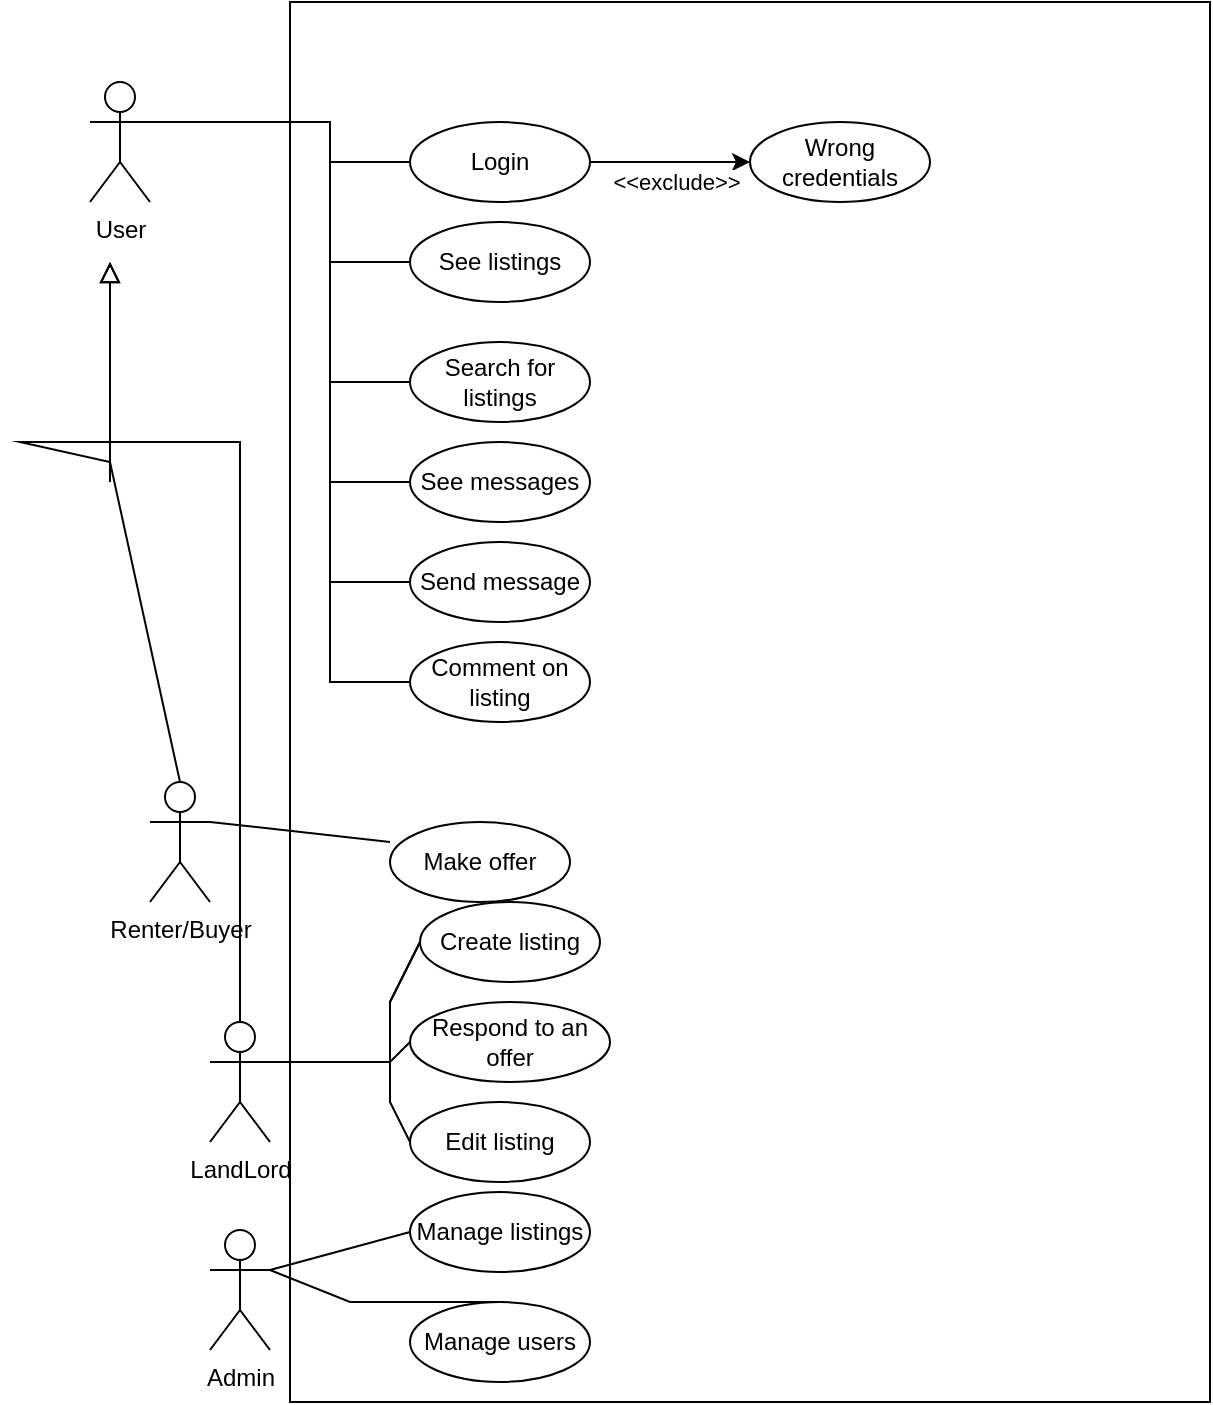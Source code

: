 <mxfile version="26.0.14">
  <diagram name="1 oldal" id="ZJNlt0p2cuj-EyZ9qJeg">
    <mxGraphModel dx="1226" dy="1861" grid="1" gridSize="10" guides="1" tooltips="1" connect="1" arrows="1" fold="1" page="1" pageScale="1" pageWidth="827" pageHeight="1169" math="0" shadow="0">
      <root>
        <mxCell id="0" />
        <mxCell id="1" parent="0" />
        <mxCell id="0xlQwM45gvaiOn_g7P1d-1" value="User" style="shape=umlActor;verticalLabelPosition=bottom;verticalAlign=top;html=1;outlineConnect=0;" vertex="1" parent="1">
          <mxGeometry x="70" y="-10" width="30" height="60" as="geometry" />
        </mxCell>
        <mxCell id="0xlQwM45gvaiOn_g7P1d-10" value="" style="endArrow=block;html=1;rounded=0;align=center;verticalAlign=bottom;endFill=0;labelBackgroundColor=none;endSize=8;exitX=0.5;exitY=0;exitDx=0;exitDy=0;exitPerimeter=0;" edge="1" parent="1" source="0xlQwM45gvaiOn_g7P1d-48">
          <mxGeometry relative="1" as="geometry">
            <mxPoint x="30" y="180" as="sourcePoint" />
            <mxPoint x="80" y="80" as="targetPoint" />
            <Array as="points">
              <mxPoint x="80" y="180" />
              <mxPoint x="35" y="170" />
              <mxPoint x="80" y="170" />
            </Array>
          </mxGeometry>
        </mxCell>
        <mxCell id="0xlQwM45gvaiOn_g7P1d-13" value="Admin" style="shape=umlActor;verticalLabelPosition=bottom;verticalAlign=top;html=1;outlineConnect=0;" vertex="1" parent="1">
          <mxGeometry x="130" y="564" width="30" height="60" as="geometry" />
        </mxCell>
        <mxCell id="0xlQwM45gvaiOn_g7P1d-17" value="LandLord" style="shape=umlActor;verticalLabelPosition=bottom;verticalAlign=top;html=1;outlineConnect=0;" vertex="1" parent="1">
          <mxGeometry x="130" y="460" width="30" height="60" as="geometry" />
        </mxCell>
        <mxCell id="0xlQwM45gvaiOn_g7P1d-26" value="&lt;div&gt;&lt;br&gt;&lt;/div&gt;&lt;div&gt;&lt;br&gt;&lt;/div&gt;" style="endArrow=none;html=1;rounded=0;align=center;verticalAlign=top;endFill=0;labelBackgroundColor=none;entryX=0.5;entryY=0;entryDx=0;entryDy=0;entryPerimeter=0;" edge="1" parent="1" target="0xlQwM45gvaiOn_g7P1d-17">
          <mxGeometry relative="1" as="geometry">
            <mxPoint x="80" y="170" as="sourcePoint" />
            <mxPoint x="270" y="170" as="targetPoint" />
            <Array as="points">
              <mxPoint x="145" y="170" />
            </Array>
          </mxGeometry>
        </mxCell>
        <mxCell id="0xlQwM45gvaiOn_g7P1d-33" value="" style="rounded=0;whiteSpace=wrap;html=1;direction=south;" vertex="1" parent="1">
          <mxGeometry x="170" y="-50" width="460" height="700" as="geometry" />
        </mxCell>
        <mxCell id="0xlQwM45gvaiOn_g7P1d-34" value="Login" style="ellipse;whiteSpace=wrap;html=1;" vertex="1" parent="1">
          <mxGeometry x="230" y="10" width="90" height="40" as="geometry" />
        </mxCell>
        <mxCell id="0xlQwM45gvaiOn_g7P1d-37" value="See listings" style="ellipse;whiteSpace=wrap;html=1;" vertex="1" parent="1">
          <mxGeometry x="230" y="60" width="90" height="40" as="geometry" />
        </mxCell>
        <mxCell id="0xlQwM45gvaiOn_g7P1d-39" value="Search for listings" style="ellipse;whiteSpace=wrap;html=1;" vertex="1" parent="1">
          <mxGeometry x="230" y="120" width="90" height="40" as="geometry" />
        </mxCell>
        <mxCell id="0xlQwM45gvaiOn_g7P1d-43" value="" style="endArrow=block;html=1;rounded=0;align=center;verticalAlign=bottom;endFill=0;labelBackgroundColor=none;endSize=8;" edge="1" parent="1">
          <mxGeometry relative="1" as="geometry">
            <mxPoint x="80" y="190" as="sourcePoint" />
            <mxPoint x="80" y="80" as="targetPoint" />
            <Array as="points" />
          </mxGeometry>
        </mxCell>
        <mxCell id="0xlQwM45gvaiOn_g7P1d-48" value="Renter/Buyer" style="shape=umlActor;verticalLabelPosition=bottom;verticalAlign=top;html=1;outlineConnect=0;" vertex="1" parent="1">
          <mxGeometry x="100" y="340" width="30" height="60" as="geometry" />
        </mxCell>
        <mxCell id="0xlQwM45gvaiOn_g7P1d-51" value="" style="endArrow=none;html=1;rounded=0;exitX=1;exitY=0.333;exitDx=0;exitDy=0;exitPerimeter=0;entryX=0;entryY=0.5;entryDx=0;entryDy=0;" edge="1" parent="1" source="0xlQwM45gvaiOn_g7P1d-1" target="0xlQwM45gvaiOn_g7P1d-34">
          <mxGeometry width="50" height="50" relative="1" as="geometry">
            <mxPoint x="220" y="70" as="sourcePoint" />
            <mxPoint x="270" y="20" as="targetPoint" />
            <Array as="points">
              <mxPoint x="130" y="10" />
              <mxPoint x="190" y="10" />
              <mxPoint x="190" y="30" />
            </Array>
          </mxGeometry>
        </mxCell>
        <mxCell id="0xlQwM45gvaiOn_g7P1d-52" value="" style="endArrow=none;html=1;rounded=0;entryX=0;entryY=0.5;entryDx=0;entryDy=0;" edge="1" parent="1" target="0xlQwM45gvaiOn_g7P1d-37">
          <mxGeometry width="50" height="50" relative="1" as="geometry">
            <mxPoint x="130" y="10" as="sourcePoint" />
            <mxPoint x="275" y="60" as="targetPoint" />
            <Array as="points">
              <mxPoint x="130" y="10" />
              <mxPoint x="190" y="10" />
              <mxPoint x="190" y="80" />
            </Array>
          </mxGeometry>
        </mxCell>
        <mxCell id="0xlQwM45gvaiOn_g7P1d-53" value="" style="endArrow=none;html=1;rounded=0;exitX=1;exitY=0.333;exitDx=0;exitDy=0;exitPerimeter=0;entryX=0;entryY=0.5;entryDx=0;entryDy=0;" edge="1" parent="1" source="0xlQwM45gvaiOn_g7P1d-1" target="0xlQwM45gvaiOn_g7P1d-39">
          <mxGeometry width="50" height="50" relative="1" as="geometry">
            <mxPoint x="110" y="70" as="sourcePoint" />
            <mxPoint x="285" y="120" as="targetPoint" />
            <Array as="points">
              <mxPoint x="130" y="10" />
              <mxPoint x="190" y="10" />
              <mxPoint x="190" y="40" />
              <mxPoint x="190" y="140" />
            </Array>
          </mxGeometry>
        </mxCell>
        <mxCell id="0xlQwM45gvaiOn_g7P1d-55" value="See messages" style="ellipse;whiteSpace=wrap;html=1;" vertex="1" parent="1">
          <mxGeometry x="230" y="170" width="90" height="40" as="geometry" />
        </mxCell>
        <mxCell id="0xlQwM45gvaiOn_g7P1d-56" value="Send message" style="ellipse;whiteSpace=wrap;html=1;" vertex="1" parent="1">
          <mxGeometry x="230" y="220" width="90" height="40" as="geometry" />
        </mxCell>
        <mxCell id="0xlQwM45gvaiOn_g7P1d-57" value="" style="endArrow=none;html=1;rounded=0;entryX=0;entryY=0.5;entryDx=0;entryDy=0;" edge="1" parent="1" target="0xlQwM45gvaiOn_g7P1d-55">
          <mxGeometry width="50" height="50" relative="1" as="geometry">
            <mxPoint x="190" y="120" as="sourcePoint" />
            <mxPoint x="300" y="170" as="targetPoint" />
            <Array as="points">
              <mxPoint x="190" y="190" />
            </Array>
          </mxGeometry>
        </mxCell>
        <mxCell id="0xlQwM45gvaiOn_g7P1d-58" value="" style="endArrow=none;html=1;rounded=0;entryX=0;entryY=0.5;entryDx=0;entryDy=0;" edge="1" parent="1" target="0xlQwM45gvaiOn_g7P1d-56">
          <mxGeometry width="50" height="50" relative="1" as="geometry">
            <mxPoint x="190" y="170" as="sourcePoint" />
            <mxPoint x="270" y="190" as="targetPoint" />
            <Array as="points">
              <mxPoint x="190" y="240" />
            </Array>
          </mxGeometry>
        </mxCell>
        <mxCell id="0xlQwM45gvaiOn_g7P1d-59" value="Create listing" style="ellipse;whiteSpace=wrap;html=1;" vertex="1" parent="1">
          <mxGeometry x="235" y="400" width="90" height="40" as="geometry" />
        </mxCell>
        <mxCell id="0xlQwM45gvaiOn_g7P1d-60" value="" style="endArrow=none;html=1;rounded=0;entryX=0;entryY=0.5;entryDx=0;entryDy=0;exitX=1;exitY=0.333;exitDx=0;exitDy=0;exitPerimeter=0;" edge="1" parent="1" source="0xlQwM45gvaiOn_g7P1d-17" target="0xlQwM45gvaiOn_g7P1d-59">
          <mxGeometry width="50" height="50" relative="1" as="geometry">
            <mxPoint x="220" y="410" as="sourcePoint" />
            <mxPoint x="270" y="360" as="targetPoint" />
            <Array as="points">
              <mxPoint x="220" y="480" />
              <mxPoint x="220" y="450" />
            </Array>
          </mxGeometry>
        </mxCell>
        <mxCell id="0xlQwM45gvaiOn_g7P1d-63" value="Edit listing" style="ellipse;whiteSpace=wrap;html=1;" vertex="1" parent="1">
          <mxGeometry x="230" y="500" width="90" height="40" as="geometry" />
        </mxCell>
        <mxCell id="0xlQwM45gvaiOn_g7P1d-64" value="" style="endArrow=none;html=1;rounded=0;exitX=0;exitY=0.5;exitDx=0;exitDy=0;entryX=0;entryY=0.5;entryDx=0;entryDy=0;" edge="1" parent="1" source="0xlQwM45gvaiOn_g7P1d-63" target="0xlQwM45gvaiOn_g7P1d-59">
          <mxGeometry width="50" height="50" relative="1" as="geometry">
            <mxPoint x="220" y="500" as="sourcePoint" />
            <mxPoint x="220" y="450" as="targetPoint" />
            <Array as="points">
              <mxPoint x="220" y="500" />
              <mxPoint x="220" y="450" />
            </Array>
          </mxGeometry>
        </mxCell>
        <mxCell id="0xlQwM45gvaiOn_g7P1d-67" value="Make offer" style="ellipse;whiteSpace=wrap;html=1;" vertex="1" parent="1">
          <mxGeometry x="220" y="360" width="90" height="40" as="geometry" />
        </mxCell>
        <mxCell id="0xlQwM45gvaiOn_g7P1d-69" value="Comment on listing" style="ellipse;whiteSpace=wrap;html=1;" vertex="1" parent="1">
          <mxGeometry x="230" y="270" width="90" height="40" as="geometry" />
        </mxCell>
        <mxCell id="0xlQwM45gvaiOn_g7P1d-70" value="" style="endArrow=none;html=1;rounded=0;" edge="1" parent="1">
          <mxGeometry width="50" height="50" relative="1" as="geometry">
            <mxPoint x="190" y="240" as="sourcePoint" />
            <mxPoint x="230" y="290" as="targetPoint" />
            <Array as="points">
              <mxPoint x="190" y="290" />
            </Array>
          </mxGeometry>
        </mxCell>
        <mxCell id="0xlQwM45gvaiOn_g7P1d-72" value="Manage listings" style="ellipse;whiteSpace=wrap;html=1;" vertex="1" parent="1">
          <mxGeometry x="230" y="545" width="90" height="40" as="geometry" />
        </mxCell>
        <mxCell id="0xlQwM45gvaiOn_g7P1d-73" value="Manage users" style="ellipse;whiteSpace=wrap;html=1;" vertex="1" parent="1">
          <mxGeometry x="230" y="600" width="90" height="40" as="geometry" />
        </mxCell>
        <mxCell id="0xlQwM45gvaiOn_g7P1d-74" value="" style="endArrow=none;html=1;rounded=0;exitX=1;exitY=0.333;exitDx=0;exitDy=0;exitPerimeter=0;" edge="1" parent="1" source="0xlQwM45gvaiOn_g7P1d-48">
          <mxGeometry width="50" height="50" relative="1" as="geometry">
            <mxPoint x="170" y="420" as="sourcePoint" />
            <mxPoint x="220" y="370" as="targetPoint" />
          </mxGeometry>
        </mxCell>
        <mxCell id="0xlQwM45gvaiOn_g7P1d-75" value="" style="endArrow=none;html=1;rounded=0;exitX=1;exitY=0.333;exitDx=0;exitDy=0;exitPerimeter=0;entryX=0;entryY=0.5;entryDx=0;entryDy=0;" edge="1" parent="1" source="0xlQwM45gvaiOn_g7P1d-13" target="0xlQwM45gvaiOn_g7P1d-72">
          <mxGeometry width="50" height="50" relative="1" as="geometry">
            <mxPoint x="220" y="590" as="sourcePoint" />
            <mxPoint x="270" y="540" as="targetPoint" />
          </mxGeometry>
        </mxCell>
        <mxCell id="0xlQwM45gvaiOn_g7P1d-76" value="" style="endArrow=none;html=1;rounded=0;exitX=1;exitY=0.333;exitDx=0;exitDy=0;exitPerimeter=0;entryX=0.5;entryY=0;entryDx=0;entryDy=0;" edge="1" parent="1" source="0xlQwM45gvaiOn_g7P1d-13" target="0xlQwM45gvaiOn_g7P1d-73">
          <mxGeometry width="50" height="50" relative="1" as="geometry">
            <mxPoint x="220" y="590" as="sourcePoint" />
            <mxPoint x="270" y="540" as="targetPoint" />
            <Array as="points">
              <mxPoint x="200" y="600" />
            </Array>
          </mxGeometry>
        </mxCell>
        <mxCell id="0xlQwM45gvaiOn_g7P1d-78" value="" style="endArrow=classic;html=1;rounded=0;exitX=1;exitY=0.5;exitDx=0;exitDy=0;entryX=0;entryY=0.5;entryDx=0;entryDy=0;" edge="1" parent="1" source="0xlQwM45gvaiOn_g7P1d-34" target="0xlQwM45gvaiOn_g7P1d-79">
          <mxGeometry width="50" height="50" relative="1" as="geometry">
            <mxPoint x="360" y="60" as="sourcePoint" />
            <mxPoint x="410" y="10" as="targetPoint" />
          </mxGeometry>
        </mxCell>
        <mxCell id="0xlQwM45gvaiOn_g7P1d-80" value="&amp;lt;&amp;lt;exclude&amp;gt;&amp;gt;" style="edgeLabel;html=1;align=center;verticalAlign=middle;resizable=0;points=[];" vertex="1" connectable="0" parent="0xlQwM45gvaiOn_g7P1d-78">
          <mxGeometry x="0.071" y="-1" relative="1" as="geometry">
            <mxPoint y="9" as="offset" />
          </mxGeometry>
        </mxCell>
        <mxCell id="0xlQwM45gvaiOn_g7P1d-79" value="Wrong credentials" style="ellipse;whiteSpace=wrap;html=1;" vertex="1" parent="1">
          <mxGeometry x="400" y="10" width="90" height="40" as="geometry" />
        </mxCell>
        <mxCell id="0xlQwM45gvaiOn_g7P1d-81" value="Respond to an offer" style="ellipse;whiteSpace=wrap;html=1;" vertex="1" parent="1">
          <mxGeometry x="230" y="450" width="100" height="40" as="geometry" />
        </mxCell>
        <mxCell id="0xlQwM45gvaiOn_g7P1d-84" value="" style="endArrow=none;html=1;rounded=0;entryX=0;entryY=0.5;entryDx=0;entryDy=0;" edge="1" parent="1" target="0xlQwM45gvaiOn_g7P1d-81">
          <mxGeometry width="50" height="50" relative="1" as="geometry">
            <mxPoint x="220" y="480" as="sourcePoint" />
            <mxPoint x="400" y="440" as="targetPoint" />
          </mxGeometry>
        </mxCell>
      </root>
    </mxGraphModel>
  </diagram>
</mxfile>
